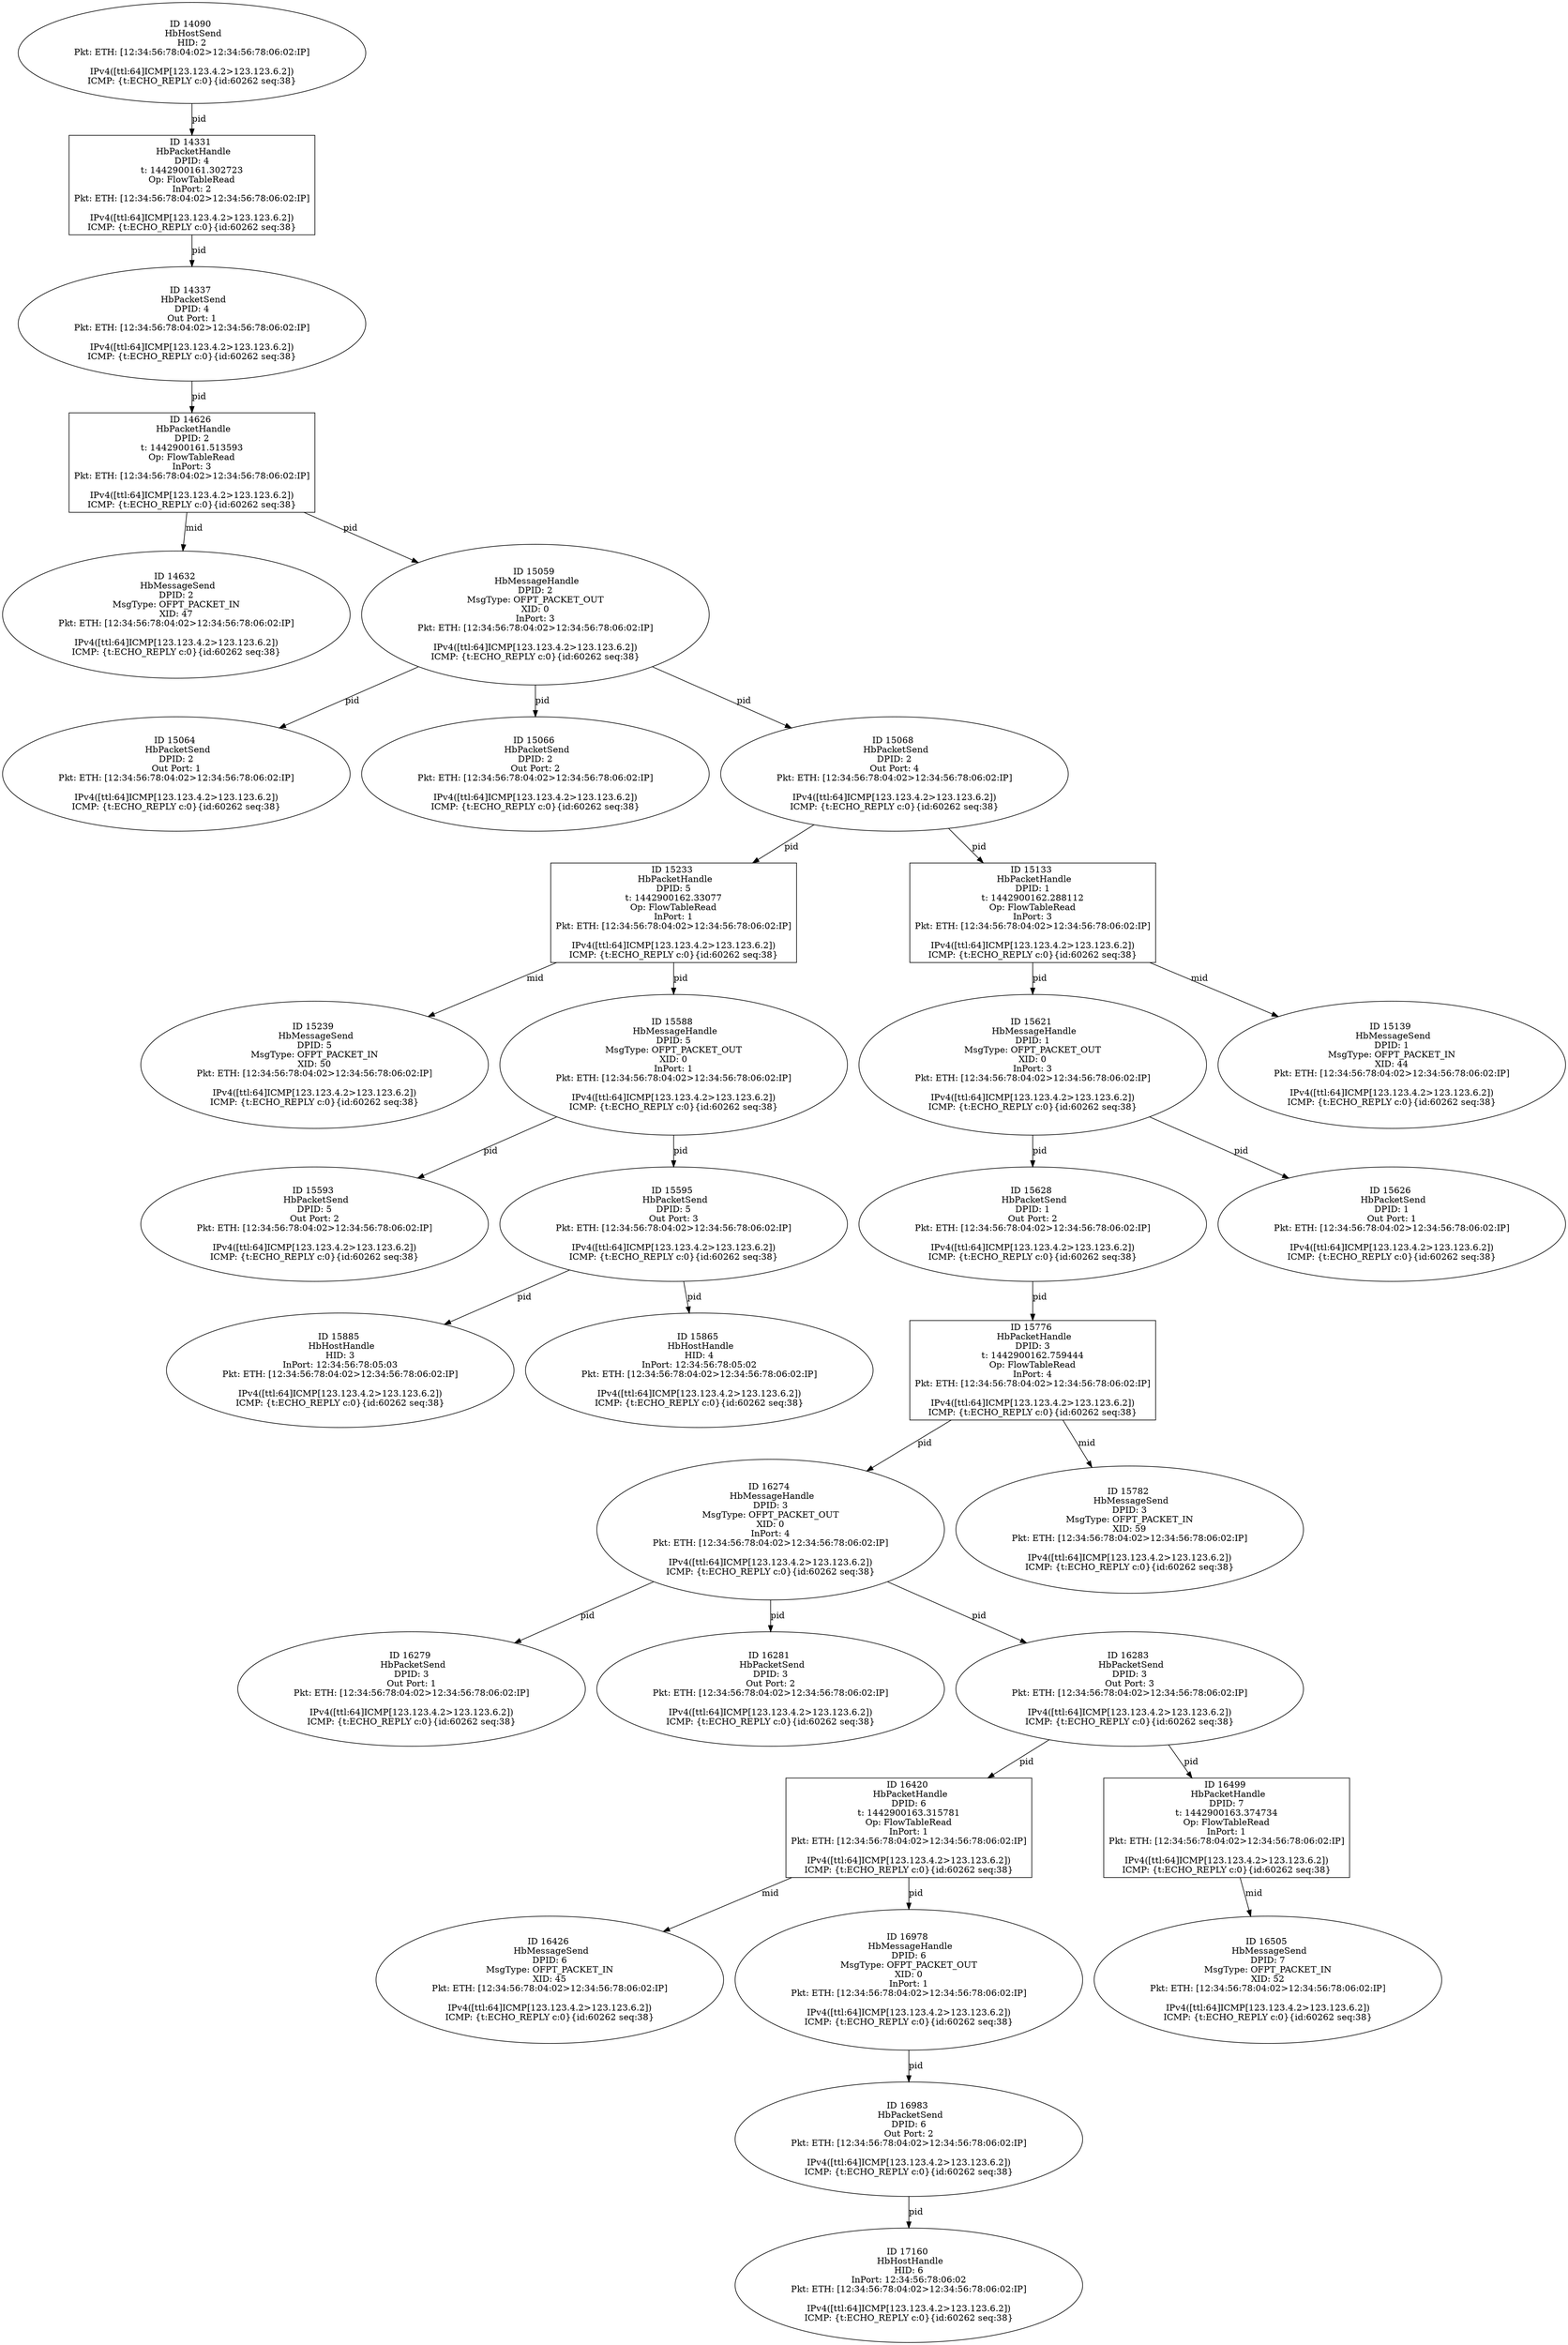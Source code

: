 strict digraph G {
14337 [shape=oval, event=<hb_events.HbPacketSend object at 0x10b061ed0>, label="ID 14337 
 HbPacketSend
DPID: 4
Out Port: 1
Pkt: ETH: [12:34:56:78:04:02>12:34:56:78:06:02:IP]

IPv4([ttl:64]ICMP[123.123.4.2>123.123.6.2])
ICMP: {t:ECHO_REPLY c:0}{id:60262 seq:38}"];
15621 [shape=oval, event=<hb_events.HbMessageHandle object at 0x10b287290>, label="ID 15621 
 HbMessageHandle
DPID: 1
MsgType: OFPT_PACKET_OUT
XID: 0
InPort: 3
Pkt: ETH: [12:34:56:78:04:02>12:34:56:78:06:02:IP]

IPv4([ttl:64]ICMP[123.123.4.2>123.123.6.2])
ICMP: {t:ECHO_REPLY c:0}{id:60262 seq:38}"];
15233 [shape=box, event=<hb_events.HbPacketHandle object at 0x10b1e3b10>, label="ID 15233 
 HbPacketHandle
DPID: 5
t: 1442900162.33077
Op: FlowTableRead
InPort: 1
Pkt: ETH: [12:34:56:78:04:02>12:34:56:78:06:02:IP]

IPv4([ttl:64]ICMP[123.123.4.2>123.123.6.2])
ICMP: {t:ECHO_REPLY c:0}{id:60262 seq:38}"];
17160 [shape=oval, event=<hb_events.HbHostHandle object at 0x10b644810>, label="ID 17160 
 HbHostHandle
HID: 6
InPort: 12:34:56:78:06:02
Pkt: ETH: [12:34:56:78:04:02>12:34:56:78:06:02:IP]

IPv4([ttl:64]ICMP[123.123.4.2>123.123.6.2])
ICMP: {t:ECHO_REPLY c:0}{id:60262 seq:38}"];
14090 [shape=oval, event=<hb_events.HbHostSend object at 0x10afe33d0>, label="ID 14090 
 HbHostSend
HID: 2
Pkt: ETH: [12:34:56:78:04:02>12:34:56:78:06:02:IP]

IPv4([ttl:64]ICMP[123.123.4.2>123.123.6.2])
ICMP: {t:ECHO_REPLY c:0}{id:60262 seq:38}"];
15628 [shape=oval, event=<hb_events.HbPacketSend object at 0x10b2879d0>, label="ID 15628 
 HbPacketSend
DPID: 1
Out Port: 2
Pkt: ETH: [12:34:56:78:04:02>12:34:56:78:06:02:IP]

IPv4([ttl:64]ICMP[123.123.4.2>123.123.6.2])
ICMP: {t:ECHO_REPLY c:0}{id:60262 seq:38}"];
15885 [shape=oval, event=<hb_events.HbHostHandle object at 0x10b2fe610>, label="ID 15885 
 HbHostHandle
HID: 3
InPort: 12:34:56:78:05:03
Pkt: ETH: [12:34:56:78:04:02>12:34:56:78:06:02:IP]

IPv4([ttl:64]ICMP[123.123.4.2>123.123.6.2])
ICMP: {t:ECHO_REPLY c:0}{id:60262 seq:38}"];
16274 [shape=oval, event=<hb_events.HbMessageHandle object at 0x10b3dd990>, label="ID 16274 
 HbMessageHandle
DPID: 3
MsgType: OFPT_PACKET_OUT
XID: 0
InPort: 4
Pkt: ETH: [12:34:56:78:04:02>12:34:56:78:06:02:IP]

IPv4([ttl:64]ICMP[123.123.4.2>123.123.6.2])
ICMP: {t:ECHO_REPLY c:0}{id:60262 seq:38}"];
16279 [shape=oval, event=<hb_events.HbPacketSend object at 0x10b3e3b90>, label="ID 16279 
 HbPacketSend
DPID: 3
Out Port: 1
Pkt: ETH: [12:34:56:78:04:02>12:34:56:78:06:02:IP]

IPv4([ttl:64]ICMP[123.123.4.2>123.123.6.2])
ICMP: {t:ECHO_REPLY c:0}{id:60262 seq:38}"];
16281 [shape=oval, event=<hb_events.HbPacketSend object at 0x10b3e3dd0>, label="ID 16281 
 HbPacketSend
DPID: 3
Out Port: 2
Pkt: ETH: [12:34:56:78:04:02>12:34:56:78:06:02:IP]

IPv4([ttl:64]ICMP[123.123.4.2>123.123.6.2])
ICMP: {t:ECHO_REPLY c:0}{id:60262 seq:38}"];
16283 [shape=oval, event=<hb_events.HbPacketSend object at 0x10b3e8050>, label="ID 16283 
 HbPacketSend
DPID: 3
Out Port: 3
Pkt: ETH: [12:34:56:78:04:02>12:34:56:78:06:02:IP]

IPv4([ttl:64]ICMP[123.123.4.2>123.123.6.2])
ICMP: {t:ECHO_REPLY c:0}{id:60262 seq:38}"];
15133 [shape=box, event=<hb_events.HbPacketHandle object at 0x10b1b47d0>, label="ID 15133 
 HbPacketHandle
DPID: 1
t: 1442900162.288112
Op: FlowTableRead
InPort: 3
Pkt: ETH: [12:34:56:78:04:02>12:34:56:78:06:02:IP]

IPv4([ttl:64]ICMP[123.123.4.2>123.123.6.2])
ICMP: {t:ECHO_REPLY c:0}{id:60262 seq:38}"];
15776 [shape=box, event=<hb_events.HbPacketHandle object at 0x10b2c2110>, label="ID 15776 
 HbPacketHandle
DPID: 3
t: 1442900162.759444
Op: FlowTableRead
InPort: 4
Pkt: ETH: [12:34:56:78:04:02>12:34:56:78:06:02:IP]

IPv4([ttl:64]ICMP[123.123.4.2>123.123.6.2])
ICMP: {t:ECHO_REPLY c:0}{id:60262 seq:38}"];
14626 [shape=box, event=<hb_events.HbPacketHandle object at 0x10b0d3f50>, label="ID 14626 
 HbPacketHandle
DPID: 2
t: 1442900161.513593
Op: FlowTableRead
InPort: 3
Pkt: ETH: [12:34:56:78:04:02>12:34:56:78:06:02:IP]

IPv4([ttl:64]ICMP[123.123.4.2>123.123.6.2])
ICMP: {t:ECHO_REPLY c:0}{id:60262 seq:38}"];
15139 [shape=oval, event=<hb_events.HbMessageSend object at 0x10b1b4f10>, label="ID 15139 
 HbMessageSend
DPID: 1
MsgType: OFPT_PACKET_IN
XID: 44
Pkt: ETH: [12:34:56:78:04:02>12:34:56:78:06:02:IP]

IPv4([ttl:64]ICMP[123.123.4.2>123.123.6.2])
ICMP: {t:ECHO_REPLY c:0}{id:60262 seq:38}"];
16420 [shape=box, event=<hb_events.HbPacketHandle object at 0x10b412d50>, label="ID 16420 
 HbPacketHandle
DPID: 6
t: 1442900163.315781
Op: FlowTableRead
InPort: 1
Pkt: ETH: [12:34:56:78:04:02>12:34:56:78:06:02:IP]

IPv4([ttl:64]ICMP[123.123.4.2>123.123.6.2])
ICMP: {t:ECHO_REPLY c:0}{id:60262 seq:38}"];
15782 [shape=oval, event=<hb_events.HbMessageSend object at 0x10b2c2bd0>, label="ID 15782 
 HbMessageSend
DPID: 3
MsgType: OFPT_PACKET_IN
XID: 59
Pkt: ETH: [12:34:56:78:04:02>12:34:56:78:06:02:IP]

IPv4([ttl:64]ICMP[123.123.4.2>123.123.6.2])
ICMP: {t:ECHO_REPLY c:0}{id:60262 seq:38}"];
14632 [shape=oval, event=<hb_events.HbMessageSend object at 0x10b0da6d0>, label="ID 14632 
 HbMessageSend
DPID: 2
MsgType: OFPT_PACKET_IN
XID: 47
Pkt: ETH: [12:34:56:78:04:02>12:34:56:78:06:02:IP]

IPv4([ttl:64]ICMP[123.123.4.2>123.123.6.2])
ICMP: {t:ECHO_REPLY c:0}{id:60262 seq:38}"];
16426 [shape=oval, event=<hb_events.HbMessageSend object at 0x10b418390>, label="ID 16426 
 HbMessageSend
DPID: 6
MsgType: OFPT_PACKET_IN
XID: 45
Pkt: ETH: [12:34:56:78:04:02>12:34:56:78:06:02:IP]

IPv4([ttl:64]ICMP[123.123.4.2>123.123.6.2])
ICMP: {t:ECHO_REPLY c:0}{id:60262 seq:38}"];
15239 [shape=oval, event=<hb_events.HbMessageSend object at 0x10b1e9310>, label="ID 15239 
 HbMessageSend
DPID: 5
MsgType: OFPT_PACKET_IN
XID: 50
Pkt: ETH: [12:34:56:78:04:02>12:34:56:78:06:02:IP]

IPv4([ttl:64]ICMP[123.123.4.2>123.123.6.2])
ICMP: {t:ECHO_REPLY c:0}{id:60262 seq:38}"];
15626 [shape=oval, event=<hb_events.HbPacketSend object at 0x10b287790>, label="ID 15626 
 HbPacketSend
DPID: 1
Out Port: 1
Pkt: ETH: [12:34:56:78:04:02>12:34:56:78:06:02:IP]

IPv4([ttl:64]ICMP[123.123.4.2>123.123.6.2])
ICMP: {t:ECHO_REPLY c:0}{id:60262 seq:38}"];
15865 [shape=oval, event=<hb_events.HbHostHandle object at 0x10b2eee10>, label="ID 15865 
 HbHostHandle
HID: 4
InPort: 12:34:56:78:05:02
Pkt: ETH: [12:34:56:78:04:02>12:34:56:78:06:02:IP]

IPv4([ttl:64]ICMP[123.123.4.2>123.123.6.2])
ICMP: {t:ECHO_REPLY c:0}{id:60262 seq:38}"];
16978 [shape=oval, event=<hb_events.HbMessageHandle object at 0x10b5bb050>, label="ID 16978 
 HbMessageHandle
DPID: 6
MsgType: OFPT_PACKET_OUT
XID: 0
InPort: 1
Pkt: ETH: [12:34:56:78:04:02>12:34:56:78:06:02:IP]

IPv4([ttl:64]ICMP[123.123.4.2>123.123.6.2])
ICMP: {t:ECHO_REPLY c:0}{id:60262 seq:38}"];
15059 [shape=oval, event=<hb_events.HbMessageHandle object at 0x10b1a4210>, label="ID 15059 
 HbMessageHandle
DPID: 2
MsgType: OFPT_PACKET_OUT
XID: 0
InPort: 3
Pkt: ETH: [12:34:56:78:04:02>12:34:56:78:06:02:IP]

IPv4([ttl:64]ICMP[123.123.4.2>123.123.6.2])
ICMP: {t:ECHO_REPLY c:0}{id:60262 seq:38}"];
16983 [shape=oval, event=<hb_events.HbPacketSend object at 0x10b5bb550>, label="ID 16983 
 HbPacketSend
DPID: 6
Out Port: 2
Pkt: ETH: [12:34:56:78:04:02>12:34:56:78:06:02:IP]

IPv4([ttl:64]ICMP[123.123.4.2>123.123.6.2])
ICMP: {t:ECHO_REPLY c:0}{id:60262 seq:38}"];
15064 [shape=oval, event=<hb_events.HbPacketSend object at 0x10b1a4710>, label="ID 15064 
 HbPacketSend
DPID: 2
Out Port: 1
Pkt: ETH: [12:34:56:78:04:02>12:34:56:78:06:02:IP]

IPv4([ttl:64]ICMP[123.123.4.2>123.123.6.2])
ICMP: {t:ECHO_REPLY c:0}{id:60262 seq:38}"];
15066 [shape=oval, event=<hb_events.HbPacketSend object at 0x10b1a4950>, label="ID 15066 
 HbPacketSend
DPID: 2
Out Port: 2
Pkt: ETH: [12:34:56:78:04:02>12:34:56:78:06:02:IP]

IPv4([ttl:64]ICMP[123.123.4.2>123.123.6.2])
ICMP: {t:ECHO_REPLY c:0}{id:60262 seq:38}"];
15068 [shape=oval, event=<hb_events.HbPacketSend object at 0x10b1a4b90>, label="ID 15068 
 HbPacketSend
DPID: 2
Out Port: 4
Pkt: ETH: [12:34:56:78:04:02>12:34:56:78:06:02:IP]

IPv4([ttl:64]ICMP[123.123.4.2>123.123.6.2])
ICMP: {t:ECHO_REPLY c:0}{id:60262 seq:38}"];
15588 [shape=oval, event=<hb_events.HbMessageHandle object at 0x10b27d590>, label="ID 15588 
 HbMessageHandle
DPID: 5
MsgType: OFPT_PACKET_OUT
XID: 0
InPort: 1
Pkt: ETH: [12:34:56:78:04:02>12:34:56:78:06:02:IP]

IPv4([ttl:64]ICMP[123.123.4.2>123.123.6.2])
ICMP: {t:ECHO_REPLY c:0}{id:60262 seq:38}"];
15593 [shape=oval, event=<hb_events.HbPacketSend object at 0x10b27da90>, label="ID 15593 
 HbPacketSend
DPID: 5
Out Port: 2
Pkt: ETH: [12:34:56:78:04:02>12:34:56:78:06:02:IP]

IPv4([ttl:64]ICMP[123.123.4.2>123.123.6.2])
ICMP: {t:ECHO_REPLY c:0}{id:60262 seq:38}"];
15595 [shape=oval, event=<hb_events.HbPacketSend object at 0x10b27dcd0>, label="ID 15595 
 HbPacketSend
DPID: 5
Out Port: 3
Pkt: ETH: [12:34:56:78:04:02>12:34:56:78:06:02:IP]

IPv4([ttl:64]ICMP[123.123.4.2>123.123.6.2])
ICMP: {t:ECHO_REPLY c:0}{id:60262 seq:38}"];
16499 [shape=box, event=<hb_events.HbPacketHandle object at 0x10b444c90>, label="ID 16499 
 HbPacketHandle
DPID: 7
t: 1442900163.374734
Op: FlowTableRead
InPort: 1
Pkt: ETH: [12:34:56:78:04:02>12:34:56:78:06:02:IP]

IPv4([ttl:64]ICMP[123.123.4.2>123.123.6.2])
ICMP: {t:ECHO_REPLY c:0}{id:60262 seq:38}"];
16505 [shape=oval, event=<hb_events.HbMessageSend object at 0x10b4584d0>, label="ID 16505 
 HbMessageSend
DPID: 7
MsgType: OFPT_PACKET_IN
XID: 52
Pkt: ETH: [12:34:56:78:04:02>12:34:56:78:06:02:IP]

IPv4([ttl:64]ICMP[123.123.4.2>123.123.6.2])
ICMP: {t:ECHO_REPLY c:0}{id:60262 seq:38}"];
14331 [shape=box, event=<hb_events.HbPacketHandle object at 0x10b061a90>, label="ID 14331 
 HbPacketHandle
DPID: 4
t: 1442900161.302723
Op: FlowTableRead
InPort: 2
Pkt: ETH: [12:34:56:78:04:02>12:34:56:78:06:02:IP]

IPv4([ttl:64]ICMP[123.123.4.2>123.123.6.2])
ICMP: {t:ECHO_REPLY c:0}{id:60262 seq:38}"];
14337 -> 14626  [rel=pid, label=pid];
15621 -> 15626  [rel=pid, label=pid];
15621 -> 15628  [rel=pid, label=pid];
15233 -> 15588  [rel=pid, label=pid];
15233 -> 15239  [rel=mid, label=mid];
14090 -> 14331  [rel=pid, label=pid];
15628 -> 15776  [rel=pid, label=pid];
16274 -> 16281  [rel=pid, label=pid];
16274 -> 16283  [rel=pid, label=pid];
16274 -> 16279  [rel=pid, label=pid];
16283 -> 16499  [rel=pid, label=pid];
16283 -> 16420  [rel=pid, label=pid];
15133 -> 15139  [rel=mid, label=mid];
15133 -> 15621  [rel=pid, label=pid];
15776 -> 16274  [rel=pid, label=pid];
15776 -> 15782  [rel=mid, label=mid];
14626 -> 14632  [rel=mid, label=mid];
14626 -> 15059  [rel=pid, label=pid];
16420 -> 16426  [rel=mid, label=mid];
16420 -> 16978  [rel=pid, label=pid];
16978 -> 16983  [rel=pid, label=pid];
15059 -> 15064  [rel=pid, label=pid];
15059 -> 15066  [rel=pid, label=pid];
15059 -> 15068  [rel=pid, label=pid];
16983 -> 17160  [rel=pid, label=pid];
15068 -> 15233  [rel=pid, label=pid];
15068 -> 15133  [rel=pid, label=pid];
15588 -> 15593  [rel=pid, label=pid];
15588 -> 15595  [rel=pid, label=pid];
15595 -> 15865  [rel=pid, label=pid];
15595 -> 15885  [rel=pid, label=pid];
16499 -> 16505  [rel=mid, label=mid];
14331 -> 14337  [rel=pid, label=pid];
}
